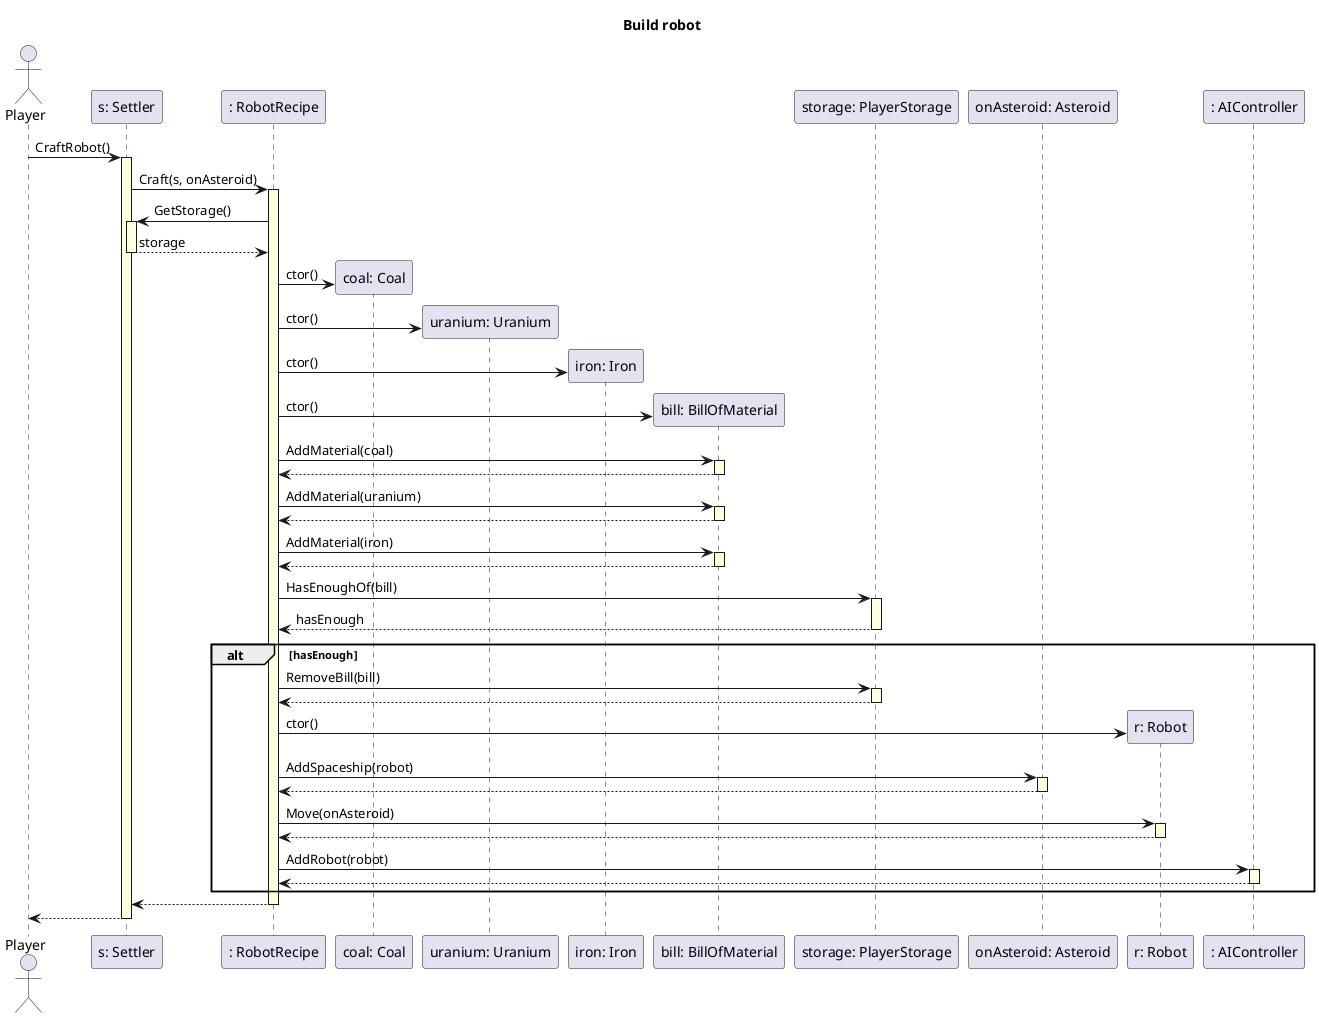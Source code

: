 @startuml
skinparam SequenceLifeLineBackgroundColor LightYellow

title "Build robot"

actor Player as US
participant "s: Settler" as settler
participant ": RobotRecipe" as robotRecipe
participant "coal: Coal" as coal
participant "uranium: Uranium" as uranium
participant "iron: Iron" as iron
participant "bill: BillOfMaterial" as bill
participant "storage: PlayerStorage" as storage
participant "onAsteroid: Asteroid" as onAsteroid
participant "r: Robot" as robot
participant ": AIController" as controller

US -> settler ++ : CraftRobot()
settler -> robotRecipe ++ : Craft(s, onAsteroid)

robotRecipe -> settler ++ : GetStorage()
return storage

robotRecipe -> coal ** : ctor()
robotRecipe -> uranium ** : ctor()
robotRecipe -> iron ** : ctor()

robotRecipe -> bill ** : ctor()
robotRecipe -> bill ++ : AddMaterial(coal)
return
robotRecipe -> bill ++ : AddMaterial(uranium)
return
robotRecipe -> bill ++ : AddMaterial(iron)
return

robotRecipe -> storage ++ : HasEnoughOf(bill)
storage --> robotRecipe -- : hasEnough

alt hasEnough

    robotRecipe -> storage ++ : RemoveBill(bill)
    storage --> robotRecipe --

    robotRecipe -> robot ** : ctor()

    robotRecipe -> onAsteroid ++ : AddSpaceship(robot)
    onAsteroid --> robotRecipe --

    robotRecipe -> robot ++ : Move(onAsteroid)
    robot --> robotRecipe --

    robotRecipe -> controller ++ : AddRobot(robot)
    controller --> robotRecipe --

end

robotRecipe --> settler --

settler --> US --

@enduml